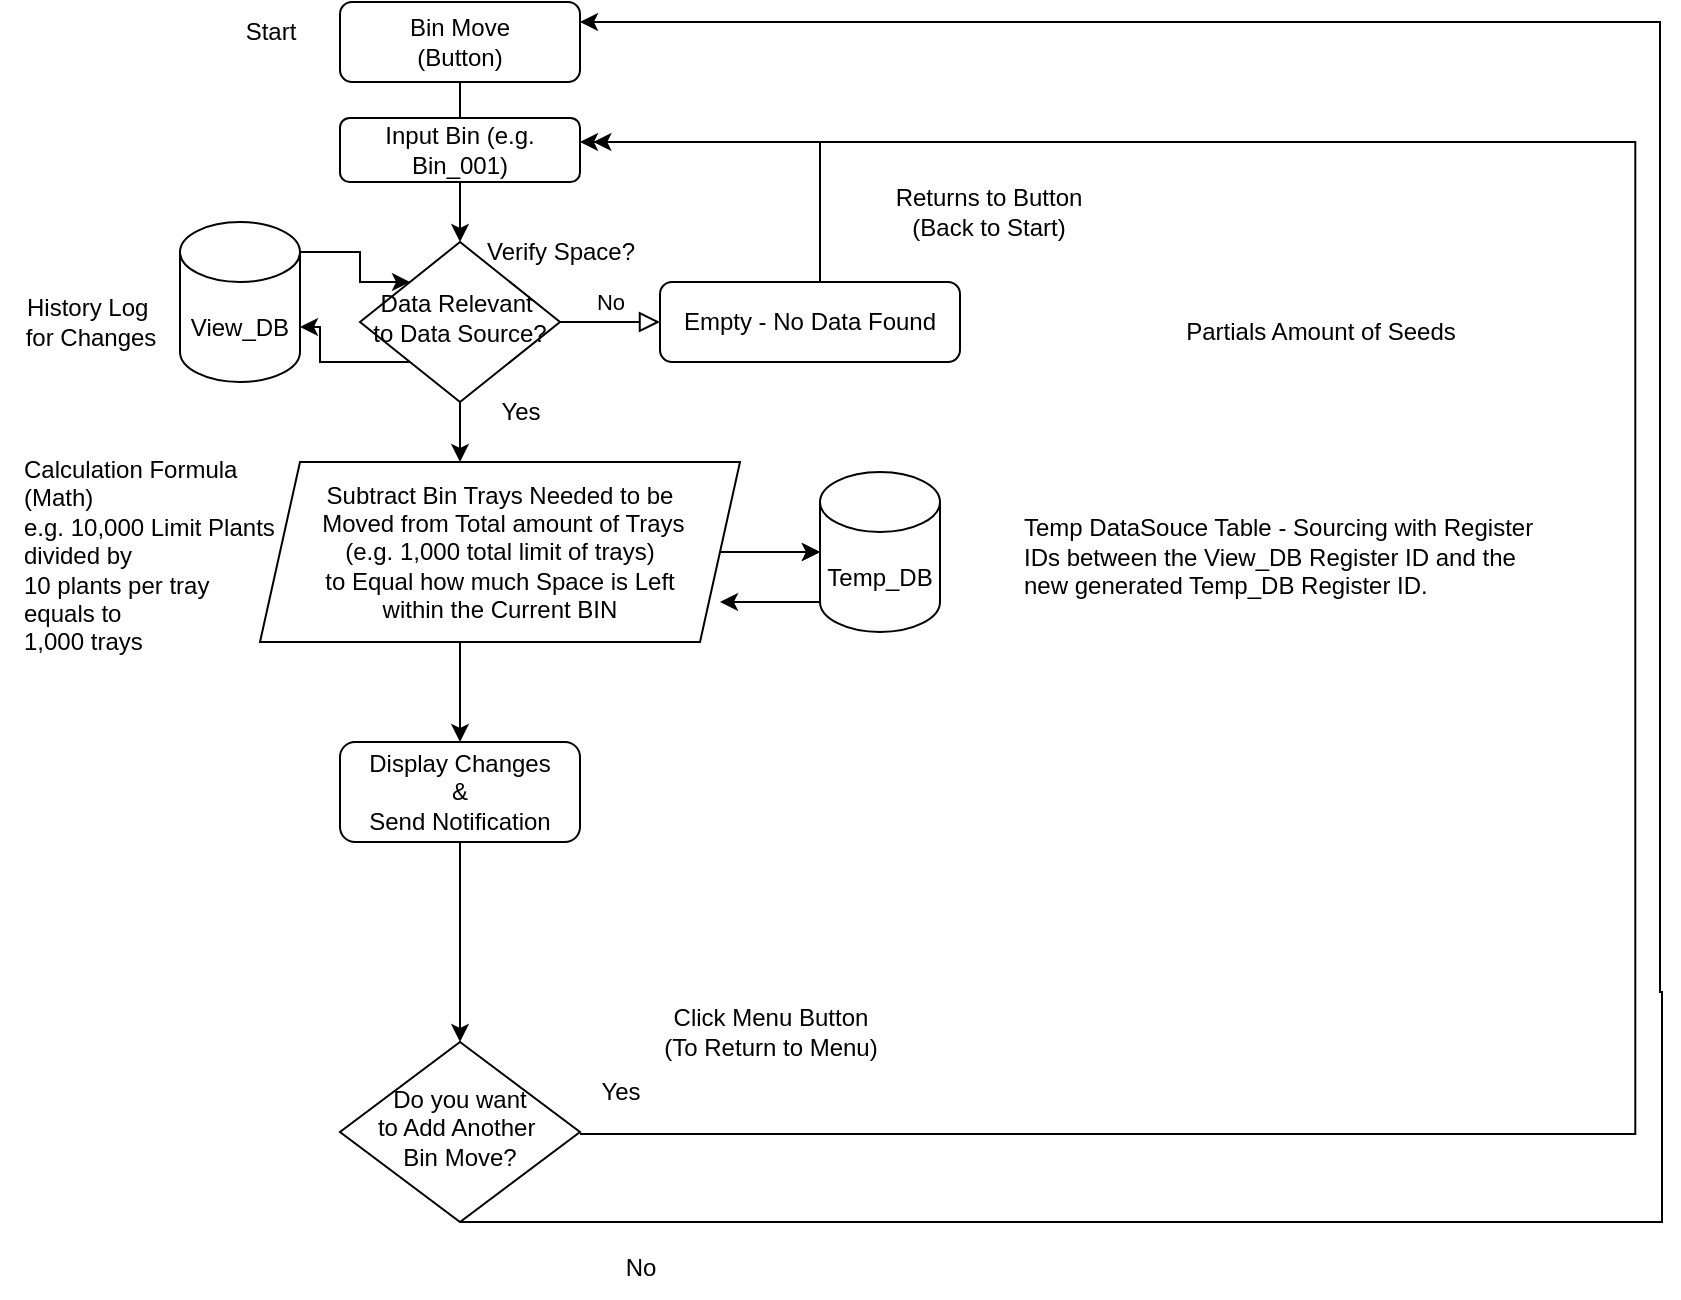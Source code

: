 <mxfile version="22.1.18" type="github">
  <diagram id="C5RBs43oDa-KdzZeNtuy" name="Page-1">
    <mxGraphModel dx="2232" dy="685" grid="1" gridSize="10" guides="1" tooltips="1" connect="1" arrows="1" fold="1" page="1" pageScale="1" pageWidth="827" pageHeight="1169" math="0" shadow="0">
      <root>
        <mxCell id="WIyWlLk6GJQsqaUBKTNV-0" />
        <mxCell id="WIyWlLk6GJQsqaUBKTNV-1" parent="WIyWlLk6GJQsqaUBKTNV-0" />
        <mxCell id="WIyWlLk6GJQsqaUBKTNV-2" value="" style="rounded=0;html=1;jettySize=auto;orthogonalLoop=1;fontSize=11;endArrow=block;endFill=0;endSize=8;strokeWidth=1;shadow=0;labelBackgroundColor=none;edgeStyle=orthogonalEdgeStyle;" parent="WIyWlLk6GJQsqaUBKTNV-1" source="WIyWlLk6GJQsqaUBKTNV-3" edge="1">
          <mxGeometry relative="1" as="geometry">
            <mxPoint x="220" y="120" as="targetPoint" />
          </mxGeometry>
        </mxCell>
        <mxCell id="WIyWlLk6GJQsqaUBKTNV-3" value="Bin Move&lt;br&gt;(Button)" style="rounded=1;whiteSpace=wrap;html=1;fontSize=12;glass=0;strokeWidth=1;shadow=0;" parent="WIyWlLk6GJQsqaUBKTNV-1" vertex="1">
          <mxGeometry x="160" y="50" width="120" height="40" as="geometry" />
        </mxCell>
        <mxCell id="WIyWlLk6GJQsqaUBKTNV-5" value="No" style="edgeStyle=orthogonalEdgeStyle;rounded=0;html=1;jettySize=auto;orthogonalLoop=1;fontSize=11;endArrow=block;endFill=0;endSize=8;strokeWidth=1;shadow=0;labelBackgroundColor=none;" parent="WIyWlLk6GJQsqaUBKTNV-1" source="WIyWlLk6GJQsqaUBKTNV-6" target="WIyWlLk6GJQsqaUBKTNV-7" edge="1">
          <mxGeometry y="10" relative="1" as="geometry">
            <mxPoint as="offset" />
          </mxGeometry>
        </mxCell>
        <mxCell id="m6odAQxKb8NNMJy8UJ10-2" value="" style="edgeStyle=orthogonalEdgeStyle;rounded=0;orthogonalLoop=1;jettySize=auto;html=1;" parent="WIyWlLk6GJQsqaUBKTNV-1" source="WIyWlLk6GJQsqaUBKTNV-6" target="m6odAQxKb8NNMJy8UJ10-0" edge="1">
          <mxGeometry relative="1" as="geometry">
            <Array as="points">
              <mxPoint x="220" y="280" />
              <mxPoint x="220" y="280" />
            </Array>
          </mxGeometry>
        </mxCell>
        <mxCell id="WIyWlLk6GJQsqaUBKTNV-6" value="Data Relevant&amp;nbsp;&lt;br&gt;to Data Source?" style="rhombus;whiteSpace=wrap;html=1;shadow=0;fontFamily=Helvetica;fontSize=12;align=center;strokeWidth=1;spacing=6;spacingTop=-4;" parent="WIyWlLk6GJQsqaUBKTNV-1" vertex="1">
          <mxGeometry x="170" y="170" width="100" height="80" as="geometry" />
        </mxCell>
        <mxCell id="m6odAQxKb8NNMJy8UJ10-7" style="edgeStyle=orthogonalEdgeStyle;rounded=0;orthogonalLoop=1;jettySize=auto;html=1;exitX=0.5;exitY=0;exitDx=0;exitDy=0;" parent="WIyWlLk6GJQsqaUBKTNV-1" source="WIyWlLk6GJQsqaUBKTNV-7" edge="1">
          <mxGeometry relative="1" as="geometry">
            <mxPoint x="395" y="240" as="sourcePoint" />
            <mxPoint x="280" y="120" as="targetPoint" />
            <Array as="points">
              <mxPoint x="400" y="190" />
              <mxPoint x="400" y="120" />
            </Array>
          </mxGeometry>
        </mxCell>
        <mxCell id="WIyWlLk6GJQsqaUBKTNV-7" value="Empty - No Data Found" style="rounded=1;whiteSpace=wrap;html=1;fontSize=12;glass=0;strokeWidth=1;shadow=0;" parent="WIyWlLk6GJQsqaUBKTNV-1" vertex="1">
          <mxGeometry x="320" y="190" width="150" height="40" as="geometry" />
        </mxCell>
        <mxCell id="m6odAQxKb8NNMJy8UJ10-22" value="" style="edgeStyle=orthogonalEdgeStyle;rounded=0;orthogonalLoop=1;jettySize=auto;html=1;entryX=1;entryY=0.5;entryDx=0;entryDy=0;" parent="WIyWlLk6GJQsqaUBKTNV-1" edge="1">
          <mxGeometry relative="1" as="geometry">
            <mxPoint x="286.67" y="120" as="targetPoint" />
            <Array as="points">
              <mxPoint x="807.67" y="616" />
              <mxPoint x="807.67" y="120" />
            </Array>
            <mxPoint x="280.003" y="616" as="sourcePoint" />
          </mxGeometry>
        </mxCell>
        <mxCell id="WIyWlLk6GJQsqaUBKTNV-10" value="Do you want&lt;br&gt;to Add Another&amp;nbsp;&lt;br&gt;Bin Move?" style="rhombus;whiteSpace=wrap;html=1;shadow=0;fontFamily=Helvetica;fontSize=12;align=center;strokeWidth=1;spacing=6;spacingTop=-4;" parent="WIyWlLk6GJQsqaUBKTNV-1" vertex="1">
          <mxGeometry x="160" y="570" width="120" height="90" as="geometry" />
        </mxCell>
        <mxCell id="m6odAQxKb8NNMJy8UJ10-25" value="" style="edgeStyle=orthogonalEdgeStyle;rounded=0;orthogonalLoop=1;jettySize=auto;html=1;entryX=1;entryY=0.25;entryDx=0;entryDy=0;exitX=0.5;exitY=1;exitDx=0;exitDy=0;" parent="WIyWlLk6GJQsqaUBKTNV-1" source="WIyWlLk6GJQsqaUBKTNV-10" edge="1" target="WIyWlLk6GJQsqaUBKTNV-3">
          <mxGeometry relative="1" as="geometry">
            <mxPoint x="400" y="70" as="targetPoint" />
            <Array as="points">
              <mxPoint x="821" y="660" />
              <mxPoint x="821" y="545" />
              <mxPoint x="820" y="545" />
              <mxPoint x="820" y="60" />
            </Array>
            <mxPoint x="821" y="690" as="sourcePoint" />
          </mxGeometry>
        </mxCell>
        <mxCell id="pQBZNguw_GrPjB0Wjp2l-0" value="" style="edgeStyle=orthogonalEdgeStyle;rounded=0;orthogonalLoop=1;jettySize=auto;html=1;entryX=0.5;entryY=0;entryDx=0;entryDy=0;" edge="1" parent="WIyWlLk6GJQsqaUBKTNV-1" source="WIyWlLk6GJQsqaUBKTNV-11" target="WIyWlLk6GJQsqaUBKTNV-10">
          <mxGeometry relative="1" as="geometry">
            <Array as="points" />
          </mxGeometry>
        </mxCell>
        <mxCell id="WIyWlLk6GJQsqaUBKTNV-11" value="Display Changes&lt;br&gt;&amp;amp;&lt;br&gt;Send Notification" style="rounded=1;whiteSpace=wrap;html=1;fontSize=12;glass=0;strokeWidth=1;shadow=0;" parent="WIyWlLk6GJQsqaUBKTNV-1" vertex="1">
          <mxGeometry x="160" y="420" width="120" height="50" as="geometry" />
        </mxCell>
        <mxCell id="m6odAQxKb8NNMJy8UJ10-4" value="" style="edgeStyle=orthogonalEdgeStyle;rounded=0;orthogonalLoop=1;jettySize=auto;html=1;" parent="WIyWlLk6GJQsqaUBKTNV-1" edge="1">
          <mxGeometry relative="1" as="geometry">
            <mxPoint x="220" y="370" as="sourcePoint" />
            <mxPoint x="220" y="420" as="targetPoint" />
          </mxGeometry>
        </mxCell>
        <mxCell id="m6odAQxKb8NNMJy8UJ10-12" value="" style="edgeStyle=orthogonalEdgeStyle;rounded=0;orthogonalLoop=1;jettySize=auto;html=1;" parent="WIyWlLk6GJQsqaUBKTNV-1" source="m6odAQxKb8NNMJy8UJ10-0" target="m6odAQxKb8NNMJy8UJ10-10" edge="1">
          <mxGeometry relative="1" as="geometry" />
        </mxCell>
        <mxCell id="m6odAQxKb8NNMJy8UJ10-13" value="" style="edgeStyle=orthogonalEdgeStyle;rounded=0;orthogonalLoop=1;jettySize=auto;html=1;" parent="WIyWlLk6GJQsqaUBKTNV-1" source="m6odAQxKb8NNMJy8UJ10-0" target="m6odAQxKb8NNMJy8UJ10-10" edge="1">
          <mxGeometry relative="1" as="geometry" />
        </mxCell>
        <mxCell id="m6odAQxKb8NNMJy8UJ10-0" value="Subtract Bin Trays Needed to be&lt;br&gt;&amp;nbsp;Moved&amp;nbsp;from Total amount of Trays &lt;br&gt;(e.g. 1,000 total limit of trays)&lt;br&gt;to Equal how much Space is Left&lt;br&gt;within the Current BIN" style="shape=parallelogram;perimeter=parallelogramPerimeter;whiteSpace=wrap;html=1;fixedSize=1;" parent="WIyWlLk6GJQsqaUBKTNV-1" vertex="1">
          <mxGeometry x="120" y="280" width="240" height="90" as="geometry" />
        </mxCell>
        <mxCell id="m6odAQxKb8NNMJy8UJ10-3" value="Yes" style="text;html=1;align=center;verticalAlign=middle;resizable=0;points=[];autosize=1;strokeColor=none;fillColor=none;" parent="WIyWlLk6GJQsqaUBKTNV-1" vertex="1">
          <mxGeometry x="230" y="240" width="40" height="30" as="geometry" />
        </mxCell>
        <mxCell id="m6odAQxKb8NNMJy8UJ10-5" value="Yes" style="text;html=1;align=center;verticalAlign=middle;resizable=0;points=[];autosize=1;strokeColor=none;fillColor=none;" parent="WIyWlLk6GJQsqaUBKTNV-1" vertex="1">
          <mxGeometry x="280" y="580" width="40" height="30" as="geometry" />
        </mxCell>
        <mxCell id="m6odAQxKb8NNMJy8UJ10-8" value="Returns to Button&lt;br&gt;(Back to Start)" style="text;html=1;align=center;verticalAlign=middle;resizable=0;points=[];autosize=1;strokeColor=none;fillColor=none;" parent="WIyWlLk6GJQsqaUBKTNV-1" vertex="1">
          <mxGeometry x="424" y="135" width="120" height="40" as="geometry" />
        </mxCell>
        <mxCell id="m6odAQxKb8NNMJy8UJ10-9" value="Start" style="text;html=1;align=center;verticalAlign=middle;resizable=0;points=[];autosize=1;strokeColor=none;fillColor=none;" parent="WIyWlLk6GJQsqaUBKTNV-1" vertex="1">
          <mxGeometry x="100" y="50" width="50" height="30" as="geometry" />
        </mxCell>
        <mxCell id="m6odAQxKb8NNMJy8UJ10-14" value="" style="edgeStyle=orthogonalEdgeStyle;rounded=0;orthogonalLoop=1;jettySize=auto;html=1;exitX=0;exitY=1;exitDx=0;exitDy=-15;exitPerimeter=0;" parent="WIyWlLk6GJQsqaUBKTNV-1" source="m6odAQxKb8NNMJy8UJ10-10" edge="1">
          <mxGeometry relative="1" as="geometry">
            <mxPoint x="400" y="240" as="sourcePoint" />
            <mxPoint x="350" y="350" as="targetPoint" />
            <Array as="points" />
          </mxGeometry>
        </mxCell>
        <mxCell id="m6odAQxKb8NNMJy8UJ10-10" value="Temp_DB" style="shape=cylinder3;whiteSpace=wrap;html=1;boundedLbl=1;backgroundOutline=1;size=15;" parent="WIyWlLk6GJQsqaUBKTNV-1" vertex="1">
          <mxGeometry x="400" y="285" width="60" height="80" as="geometry" />
        </mxCell>
        <mxCell id="m6odAQxKb8NNMJy8UJ10-11" value="View_DB" style="shape=cylinder3;whiteSpace=wrap;html=1;boundedLbl=1;backgroundOutline=1;size=15;" parent="WIyWlLk6GJQsqaUBKTNV-1" vertex="1">
          <mxGeometry x="80" y="160" width="60" height="80" as="geometry" />
        </mxCell>
        <mxCell id="m6odAQxKb8NNMJy8UJ10-15" value="&lt;br&gt;Temp DataSouce Table - Sourcing with Register IDs between the View_DB Register ID and the new generated Temp_DB Register ID." style="text;whiteSpace=wrap;html=1;" parent="WIyWlLk6GJQsqaUBKTNV-1" vertex="1">
          <mxGeometry x="500" y="285" width="260" height="70" as="geometry" />
        </mxCell>
        <mxCell id="m6odAQxKb8NNMJy8UJ10-16" value="" style="edgeStyle=orthogonalEdgeStyle;rounded=0;orthogonalLoop=1;jettySize=auto;html=1;exitX=1;exitY=0;exitDx=0;exitDy=15;exitPerimeter=0;entryX=0;entryY=0;entryDx=0;entryDy=0;" parent="WIyWlLk6GJQsqaUBKTNV-1" source="m6odAQxKb8NNMJy8UJ10-11" target="WIyWlLk6GJQsqaUBKTNV-6" edge="1">
          <mxGeometry relative="1" as="geometry">
            <mxPoint x="160" y="180" as="sourcePoint" />
            <mxPoint x="230" y="180" as="targetPoint" />
            <Array as="points">
              <mxPoint x="170" y="175" />
              <mxPoint x="170" y="190" />
            </Array>
          </mxGeometry>
        </mxCell>
        <mxCell id="m6odAQxKb8NNMJy8UJ10-17" value="" style="edgeStyle=orthogonalEdgeStyle;rounded=0;orthogonalLoop=1;jettySize=auto;html=1;exitX=0;exitY=1;exitDx=0;exitDy=0;entryX=1;entryY=0;entryDx=0;entryDy=52.5;entryPerimeter=0;" parent="WIyWlLk6GJQsqaUBKTNV-1" source="WIyWlLk6GJQsqaUBKTNV-6" target="m6odAQxKb8NNMJy8UJ10-11" edge="1">
          <mxGeometry relative="1" as="geometry">
            <mxPoint x="170" y="230" as="sourcePoint" />
            <mxPoint x="100" y="230" as="targetPoint" />
            <Array as="points" />
          </mxGeometry>
        </mxCell>
        <mxCell id="m6odAQxKb8NNMJy8UJ10-18" value="Calculation Formula&#xa; (Math)&#xa; e.g. 10,000 Limit Plants &#xa;divided by &#xa;10 plants per tray &#xa;equals to&#xa;1,000 trays" style="text;whiteSpace=wrap;html=1;" parent="WIyWlLk6GJQsqaUBKTNV-1" vertex="1">
          <mxGeometry y="270" width="160" height="120" as="geometry" />
        </mxCell>
        <mxCell id="m6odAQxKb8NNMJy8UJ10-21" value="" style="edgeStyle=orthogonalEdgeStyle;rounded=0;orthogonalLoop=1;jettySize=auto;html=1;entryX=0.5;entryY=0;entryDx=0;entryDy=0;" parent="WIyWlLk6GJQsqaUBKTNV-1" source="m6odAQxKb8NNMJy8UJ10-19" target="WIyWlLk6GJQsqaUBKTNV-6" edge="1">
          <mxGeometry relative="1" as="geometry" />
        </mxCell>
        <mxCell id="m6odAQxKb8NNMJy8UJ10-19" value="Input Bin (e.g. Bin_001)" style="rounded=1;whiteSpace=wrap;html=1;" parent="WIyWlLk6GJQsqaUBKTNV-1" vertex="1">
          <mxGeometry x="160" y="108" width="120" height="32" as="geometry" />
        </mxCell>
        <mxCell id="m6odAQxKb8NNMJy8UJ10-24" value="Click Menu Button&lt;br&gt;(To Return to Menu)" style="text;html=1;align=center;verticalAlign=middle;resizable=0;points=[];autosize=1;strokeColor=none;fillColor=none;" parent="WIyWlLk6GJQsqaUBKTNV-1" vertex="1">
          <mxGeometry x="310" y="545" width="130" height="40" as="geometry" />
        </mxCell>
        <mxCell id="pQBZNguw_GrPjB0Wjp2l-1" value="No" style="text;html=1;align=center;verticalAlign=middle;resizable=0;points=[];autosize=1;strokeColor=none;fillColor=none;" vertex="1" parent="WIyWlLk6GJQsqaUBKTNV-1">
          <mxGeometry x="290" y="668" width="40" height="30" as="geometry" />
        </mxCell>
        <mxCell id="pQBZNguw_GrPjB0Wjp2l-2" value="History Log&amp;nbsp;&lt;br&gt;for Changes" style="text;html=1;align=center;verticalAlign=middle;resizable=0;points=[];autosize=1;strokeColor=none;fillColor=none;" vertex="1" parent="WIyWlLk6GJQsqaUBKTNV-1">
          <mxGeometry x="-10" y="190" width="90" height="40" as="geometry" />
        </mxCell>
        <mxCell id="pQBZNguw_GrPjB0Wjp2l-3" value="Verify Space?" style="text;html=1;align=center;verticalAlign=middle;resizable=0;points=[];autosize=1;strokeColor=none;fillColor=none;" vertex="1" parent="WIyWlLk6GJQsqaUBKTNV-1">
          <mxGeometry x="220" y="160" width="100" height="30" as="geometry" />
        </mxCell>
        <mxCell id="pQBZNguw_GrPjB0Wjp2l-4" value="Partials Amount of Seeds" style="text;html=1;align=center;verticalAlign=middle;resizable=0;points=[];autosize=1;strokeColor=none;fillColor=none;" vertex="1" parent="WIyWlLk6GJQsqaUBKTNV-1">
          <mxGeometry x="570" y="200" width="160" height="30" as="geometry" />
        </mxCell>
      </root>
    </mxGraphModel>
  </diagram>
</mxfile>
